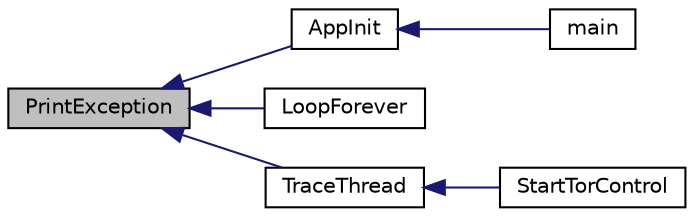 digraph "PrintException"
{
  edge [fontname="Helvetica",fontsize="10",labelfontname="Helvetica",labelfontsize="10"];
  node [fontname="Helvetica",fontsize="10",shape=record];
  rankdir="LR";
  Node969 [label="PrintException",height=0.2,width=0.4,color="black", fillcolor="grey75", style="filled", fontcolor="black"];
  Node969 -> Node970 [dir="back",color="midnightblue",fontsize="10",style="solid",fontname="Helvetica"];
  Node970 [label="AppInit",height=0.2,width=0.4,color="black", fillcolor="white", style="filled",URL="$iond_8cpp.html#ac59316b767e6984e1285f0531275286b"];
  Node970 -> Node971 [dir="back",color="midnightblue",fontsize="10",style="solid",fontname="Helvetica"];
  Node971 [label="main",height=0.2,width=0.4,color="black", fillcolor="white", style="filled",URL="$iond_8cpp.html#a0ddf1224851353fc92bfbff6f499fa97"];
  Node969 -> Node972 [dir="back",color="midnightblue",fontsize="10",style="solid",fontname="Helvetica"];
  Node972 [label="LoopForever",height=0.2,width=0.4,color="black", fillcolor="white", style="filled",URL="$util_8h.html#ac6be85b683de5d9b41dc3046e50d6acd"];
  Node969 -> Node973 [dir="back",color="midnightblue",fontsize="10",style="solid",fontname="Helvetica"];
  Node973 [label="TraceThread",height=0.2,width=0.4,color="black", fillcolor="white", style="filled",URL="$util_8h.html#ac481a378af0229bf71e3d9fee7b938ad"];
  Node973 -> Node974 [dir="back",color="midnightblue",fontsize="10",style="solid",fontname="Helvetica"];
  Node974 [label="StartTorControl",height=0.2,width=0.4,color="black", fillcolor="white", style="filled",URL="$torcontrol_8h.html#ab0575786f1b850ed6c55e2c781813055"];
}
